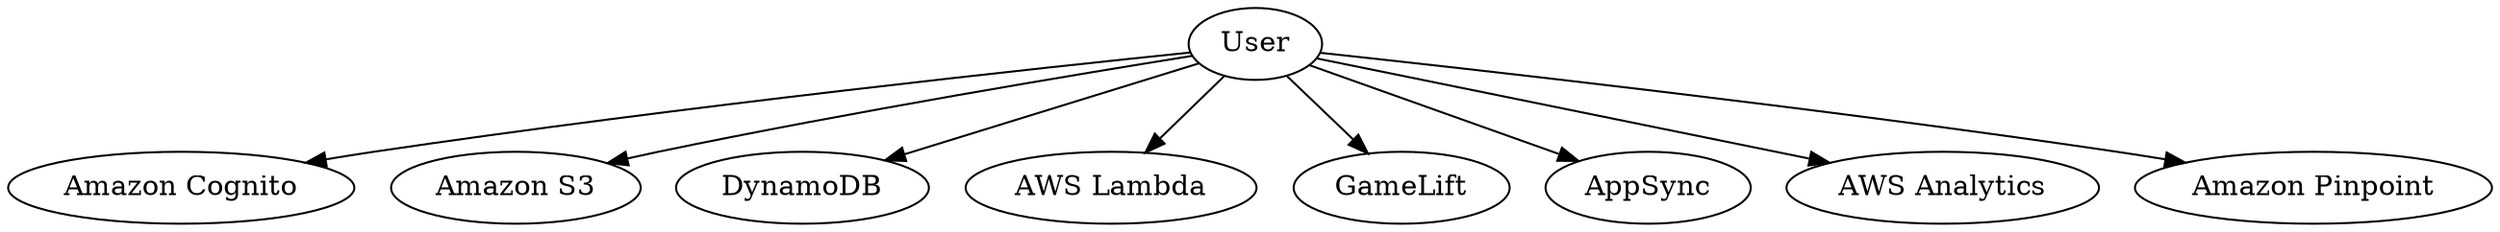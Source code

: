 // App Architecture
digraph {
	A [label=User]
	B [label="Amazon Cognito"]
	C [label="Amazon S3"]
	D [label=DynamoDB]
	E [label="AWS Lambda"]
	F [label=GameLift]
	G [label=AppSync]
	H [label="AWS Analytics"]
	I [label="Amazon Pinpoint"]
	A -> B
	A -> C
	A -> D
	A -> E
	A -> F
	A -> G
	A -> H
	A -> I
}
